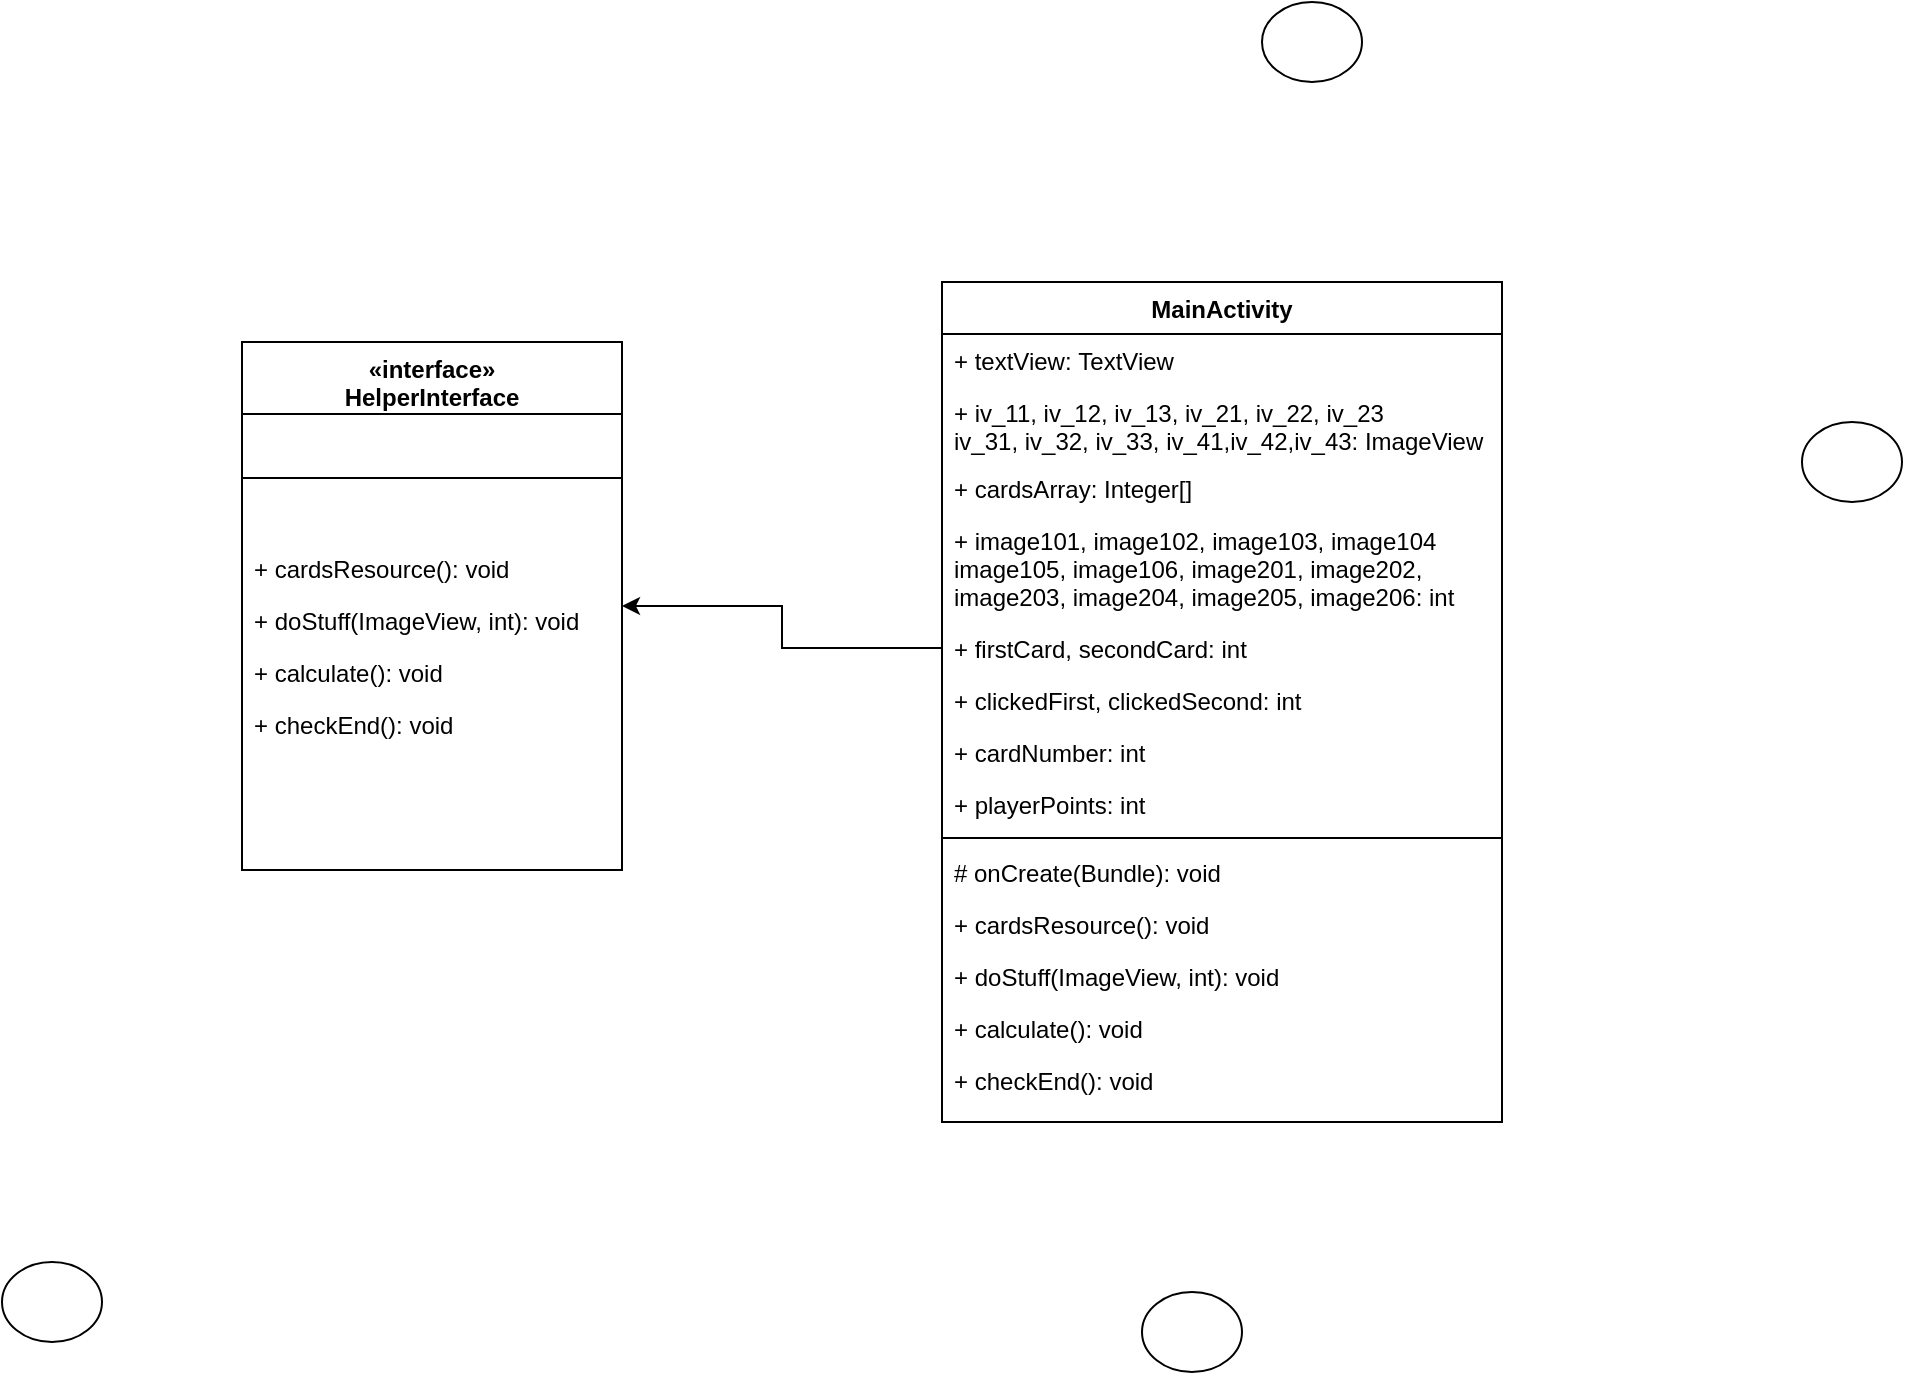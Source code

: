 <mxfile version="13.0.3" type="github">
  <diagram id="64O0Q8jD7qAvgHejbL_g" name="Page-1">
    <mxGraphModel dx="1517" dy="1000" grid="1" gridSize="10" guides="1" tooltips="1" connect="1" arrows="1" fold="1" page="0" pageScale="1" pageWidth="827" pageHeight="1169" math="0" shadow="0">
      <root>
        <mxCell id="0" />
        <mxCell id="1" parent="0" />
        <mxCell id="_Fk9cfmFV3eR6eFFAxcH-38" value="" style="edgeStyle=orthogonalEdgeStyle;rounded=0;orthogonalLoop=1;jettySize=auto;html=1;fontColor=#FFFFFF;entryX=0;entryY=0.5;entryDx=0;entryDy=0;startArrow=classic;startFill=1;endArrow=none;endFill=0;" parent="1" source="_Fk9cfmFV3eR6eFFAxcH-17" target="_Fk9cfmFV3eR6eFFAxcH-8" edge="1">
          <mxGeometry relative="1" as="geometry">
            <mxPoint x="130" y="40" as="targetPoint" />
          </mxGeometry>
        </mxCell>
        <mxCell id="_Fk9cfmFV3eR6eFFAxcH-1" value="MainActivity" style="swimlane;fontStyle=1;align=center;verticalAlign=top;childLayout=stackLayout;horizontal=1;startSize=26;horizontalStack=0;resizeParent=1;resizeParentMax=0;resizeLast=0;collapsible=1;marginBottom=0;" parent="1" vertex="1">
          <mxGeometry x="340" y="60" width="280" height="420" as="geometry" />
        </mxCell>
        <mxCell id="_Fk9cfmFV3eR6eFFAxcH-2" value="+ textView: TextView" style="text;strokeColor=none;fillColor=none;align=left;verticalAlign=top;spacingLeft=4;spacingRight=4;overflow=hidden;rotatable=0;points=[[0,0.5],[1,0.5]];portConstraint=eastwest;" parent="_Fk9cfmFV3eR6eFFAxcH-1" vertex="1">
          <mxGeometry y="26" width="280" height="26" as="geometry" />
        </mxCell>
        <mxCell id="_Fk9cfmFV3eR6eFFAxcH-7" value="+ iv_11, iv_12, iv_13, iv_21, iv_22, iv_23&#xa;iv_31, iv_32, iv_33, iv_41,iv_42,iv_43: ImageView" style="text;strokeColor=none;fillColor=none;align=left;verticalAlign=top;spacingLeft=4;spacingRight=4;overflow=hidden;rotatable=0;points=[[0,0.5],[1,0.5]];portConstraint=eastwest;" parent="_Fk9cfmFV3eR6eFFAxcH-1" vertex="1">
          <mxGeometry y="52" width="280" height="38" as="geometry" />
        </mxCell>
        <mxCell id="_Fk9cfmFV3eR6eFFAxcH-9" value="+ cardsArray: Integer[]" style="text;strokeColor=none;fillColor=none;align=left;verticalAlign=top;spacingLeft=4;spacingRight=4;overflow=hidden;rotatable=0;points=[[0,0.5],[1,0.5]];portConstraint=eastwest;" parent="_Fk9cfmFV3eR6eFFAxcH-1" vertex="1">
          <mxGeometry y="90" width="280" height="26" as="geometry" />
        </mxCell>
        <mxCell id="_Fk9cfmFV3eR6eFFAxcH-10" value="+ image101, image102, image103, image104&#xa;image105, image106, image201, image202,&#xa;image203, image204, image205, image206: int" style="text;strokeColor=none;fillColor=none;align=left;verticalAlign=top;spacingLeft=4;spacingRight=4;overflow=hidden;rotatable=0;points=[[0,0.5],[1,0.5]];portConstraint=eastwest;" parent="_Fk9cfmFV3eR6eFFAxcH-1" vertex="1">
          <mxGeometry y="116" width="280" height="54" as="geometry" />
        </mxCell>
        <mxCell id="_Fk9cfmFV3eR6eFFAxcH-8" value="+ firstCard, secondCard: int" style="text;strokeColor=none;fillColor=none;align=left;verticalAlign=top;spacingLeft=4;spacingRight=4;overflow=hidden;rotatable=0;points=[[0,0.5],[1,0.5]];portConstraint=eastwest;" parent="_Fk9cfmFV3eR6eFFAxcH-1" vertex="1">
          <mxGeometry y="170" width="280" height="26" as="geometry" />
        </mxCell>
        <mxCell id="_Fk9cfmFV3eR6eFFAxcH-11" value="+ clickedFirst, clickedSecond: int" style="text;strokeColor=none;fillColor=none;align=left;verticalAlign=top;spacingLeft=4;spacingRight=4;overflow=hidden;rotatable=0;points=[[0,0.5],[1,0.5]];portConstraint=eastwest;" parent="_Fk9cfmFV3eR6eFFAxcH-1" vertex="1">
          <mxGeometry y="196" width="280" height="26" as="geometry" />
        </mxCell>
        <mxCell id="_Fk9cfmFV3eR6eFFAxcH-13" value="+ cardNumber: int" style="text;strokeColor=none;fillColor=none;align=left;verticalAlign=top;spacingLeft=4;spacingRight=4;overflow=hidden;rotatable=0;points=[[0,0.5],[1,0.5]];portConstraint=eastwest;" parent="_Fk9cfmFV3eR6eFFAxcH-1" vertex="1">
          <mxGeometry y="222" width="280" height="26" as="geometry" />
        </mxCell>
        <mxCell id="_Fk9cfmFV3eR6eFFAxcH-12" value="+ playerPoints: int" style="text;strokeColor=none;fillColor=none;align=left;verticalAlign=top;spacingLeft=4;spacingRight=4;overflow=hidden;rotatable=0;points=[[0,0.5],[1,0.5]];portConstraint=eastwest;" parent="_Fk9cfmFV3eR6eFFAxcH-1" vertex="1">
          <mxGeometry y="248" width="280" height="26" as="geometry" />
        </mxCell>
        <mxCell id="_Fk9cfmFV3eR6eFFAxcH-3" value="" style="line;strokeWidth=1;fillColor=none;align=left;verticalAlign=middle;spacingTop=-1;spacingLeft=3;spacingRight=3;rotatable=0;labelPosition=right;points=[];portConstraint=eastwest;" parent="_Fk9cfmFV3eR6eFFAxcH-1" vertex="1">
          <mxGeometry y="274" width="280" height="8" as="geometry" />
        </mxCell>
        <mxCell id="_Fk9cfmFV3eR6eFFAxcH-6" value="# onCreate(Bundle): void" style="text;strokeColor=none;fillColor=none;align=left;verticalAlign=top;spacingLeft=4;spacingRight=4;overflow=hidden;rotatable=0;points=[[0,0.5],[1,0.5]];portConstraint=eastwest;" parent="_Fk9cfmFV3eR6eFFAxcH-1" vertex="1">
          <mxGeometry y="282" width="280" height="26" as="geometry" />
        </mxCell>
        <mxCell id="_Fk9cfmFV3eR6eFFAxcH-16" value="+ cardsResource(): void" style="text;strokeColor=none;fillColor=none;align=left;verticalAlign=top;spacingLeft=4;spacingRight=4;overflow=hidden;rotatable=0;points=[[0,0.5],[1,0.5]];portConstraint=eastwest;" parent="_Fk9cfmFV3eR6eFFAxcH-1" vertex="1">
          <mxGeometry y="308" width="280" height="26" as="geometry" />
        </mxCell>
        <mxCell id="_Fk9cfmFV3eR6eFFAxcH-15" value="+ doStuff(ImageView, int): void" style="text;strokeColor=none;fillColor=none;align=left;verticalAlign=top;spacingLeft=4;spacingRight=4;overflow=hidden;rotatable=0;points=[[0,0.5],[1,0.5]];portConstraint=eastwest;" parent="_Fk9cfmFV3eR6eFFAxcH-1" vertex="1">
          <mxGeometry y="334" width="280" height="26" as="geometry" />
        </mxCell>
        <mxCell id="_Fk9cfmFV3eR6eFFAxcH-14" value="+ calculate(): void" style="text;strokeColor=none;fillColor=none;align=left;verticalAlign=top;spacingLeft=4;spacingRight=4;overflow=hidden;rotatable=0;points=[[0,0.5],[1,0.5]];portConstraint=eastwest;" parent="_Fk9cfmFV3eR6eFFAxcH-1" vertex="1">
          <mxGeometry y="360" width="280" height="26" as="geometry" />
        </mxCell>
        <mxCell id="_Fk9cfmFV3eR6eFFAxcH-4" value="+ checkEnd(): void" style="text;strokeColor=none;fillColor=none;align=left;verticalAlign=top;spacingLeft=4;spacingRight=4;overflow=hidden;rotatable=0;points=[[0,0.5],[1,0.5]];portConstraint=eastwest;" parent="_Fk9cfmFV3eR6eFFAxcH-1" vertex="1">
          <mxGeometry y="386" width="280" height="34" as="geometry" />
        </mxCell>
        <mxCell id="_Fk9cfmFV3eR6eFFAxcH-17" value="«interface»&#xa;HelperInterface" style="swimlane;fontStyle=1;align=center;verticalAlign=top;childLayout=stackLayout;horizontal=1;startSize=36;horizontalStack=0;resizeParent=1;resizeParentMax=0;resizeLast=0;collapsible=1;marginBottom=0;" parent="1" vertex="1">
          <mxGeometry x="-10" y="90" width="190" height="264" as="geometry" />
        </mxCell>
        <mxCell id="_Fk9cfmFV3eR6eFFAxcH-19" value="" style="line;strokeWidth=1;fillColor=none;align=left;verticalAlign=middle;spacingTop=-1;spacingLeft=3;spacingRight=3;rotatable=0;labelPosition=right;points=[];portConstraint=eastwest;" parent="_Fk9cfmFV3eR6eFFAxcH-17" vertex="1">
          <mxGeometry y="36" width="190" height="64" as="geometry" />
        </mxCell>
        <mxCell id="_Fk9cfmFV3eR6eFFAxcH-21" value="+ cardsResource(): void" style="text;strokeColor=none;fillColor=none;align=left;verticalAlign=top;spacingLeft=4;spacingRight=4;overflow=hidden;rotatable=0;points=[[0,0.5],[1,0.5]];portConstraint=eastwest;" parent="_Fk9cfmFV3eR6eFFAxcH-17" vertex="1">
          <mxGeometry y="100" width="190" height="26" as="geometry" />
        </mxCell>
        <mxCell id="_Fk9cfmFV3eR6eFFAxcH-23" value="+ doStuff(ImageView, int): void" style="text;strokeColor=none;fillColor=none;align=left;verticalAlign=top;spacingLeft=4;spacingRight=4;overflow=hidden;rotatable=0;points=[[0,0.5],[1,0.5]];portConstraint=eastwest;" parent="_Fk9cfmFV3eR6eFFAxcH-17" vertex="1">
          <mxGeometry y="126" width="190" height="26" as="geometry" />
        </mxCell>
        <mxCell id="_Fk9cfmFV3eR6eFFAxcH-22" value="+ calculate(): void" style="text;strokeColor=none;fillColor=none;align=left;verticalAlign=top;spacingLeft=4;spacingRight=4;overflow=hidden;rotatable=0;points=[[0,0.5],[1,0.5]];portConstraint=eastwest;" parent="_Fk9cfmFV3eR6eFFAxcH-17" vertex="1">
          <mxGeometry y="152" width="190" height="26" as="geometry" />
        </mxCell>
        <mxCell id="_Fk9cfmFV3eR6eFFAxcH-20" value="+ checkEnd(): void" style="text;strokeColor=none;fillColor=none;align=left;verticalAlign=top;spacingLeft=4;spacingRight=4;overflow=hidden;rotatable=0;points=[[0,0.5],[1,0.5]];portConstraint=eastwest;" parent="_Fk9cfmFV3eR6eFFAxcH-17" vertex="1">
          <mxGeometry y="178" width="190" height="86" as="geometry" />
        </mxCell>
        <mxCell id="_Fk9cfmFV3eR6eFFAxcH-39" value="" style="ellipse;whiteSpace=wrap;html=1;fontColor=#FFFFFF;" parent="1" vertex="1">
          <mxGeometry x="-130" y="550" width="50" height="40" as="geometry" />
        </mxCell>
        <mxCell id="_Fk9cfmFV3eR6eFFAxcH-40" value="" style="ellipse;whiteSpace=wrap;html=1;fontColor=#FFFFFF;" parent="1" vertex="1">
          <mxGeometry x="770" y="130" width="50" height="40" as="geometry" />
        </mxCell>
        <mxCell id="_Fk9cfmFV3eR6eFFAxcH-41" value="" style="ellipse;whiteSpace=wrap;html=1;fontColor=#FFFFFF;" parent="1" vertex="1">
          <mxGeometry x="500" y="-80" width="50" height="40" as="geometry" />
        </mxCell>
        <mxCell id="_Fk9cfmFV3eR6eFFAxcH-42" value="" style="ellipse;whiteSpace=wrap;html=1;fontColor=#FFFFFF;" parent="1" vertex="1">
          <mxGeometry x="440" y="565" width="50" height="40" as="geometry" />
        </mxCell>
      </root>
    </mxGraphModel>
  </diagram>
</mxfile>
